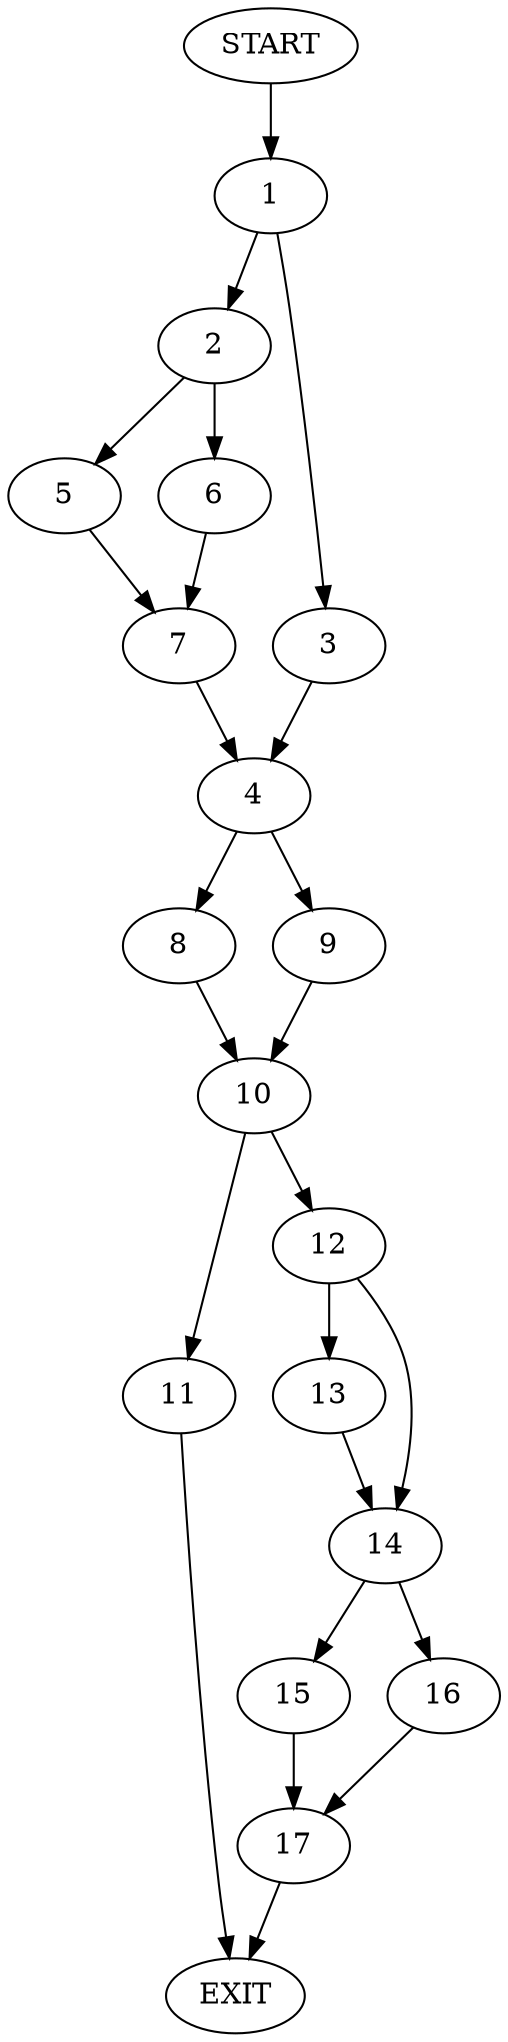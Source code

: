 digraph {
0 [label="START"]
18 [label="EXIT"]
0 -> 1
1 -> 2
1 -> 3
3 -> 4
2 -> 5
2 -> 6
6 -> 7
5 -> 7
7 -> 4
4 -> 8
4 -> 9
8 -> 10
9 -> 10
10 -> 11
10 -> 12
12 -> 13
12 -> 14
11 -> 18
13 -> 14
14 -> 15
14 -> 16
15 -> 17
16 -> 17
17 -> 18
}
